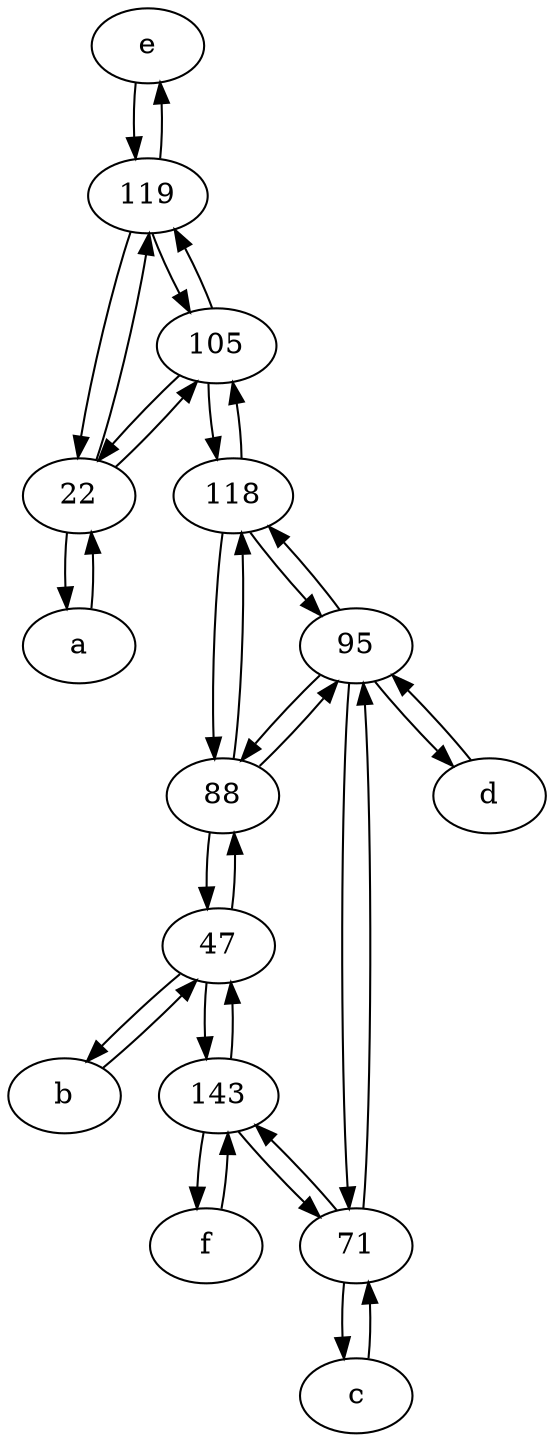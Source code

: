 digraph  {
	e [pos="30,50!"];
	a [pos="40,10!"];
	b [pos="50,20!"];
	143;
	22;
	95;
	c [pos="20,10!"];
	88;
	71;
	119;
	118;
	47;
	d [pos="20,30!"];
	f [pos="15,45!"];
	105;
	119 -> 105;
	47 -> 88;
	71 -> c;
	143 -> 47;
	95 -> 88;
	118 -> 105;
	47 -> 143;
	88 -> 47;
	88 -> 95;
	95 -> 118;
	143 -> 71;
	95 -> 71;
	118 -> 95;
	118 -> 88;
	c -> 71;
	d -> 95;
	105 -> 118;
	71 -> 143;
	47 -> b;
	71 -> 95;
	a -> 22;
	e -> 119;
	22 -> a;
	b -> 47;
	95 -> d;
	119 -> 22;
	105 -> 22;
	105 -> 119;
	119 -> e;
	88 -> 118;
	f -> 143;
	143 -> f;
	22 -> 119;
	22 -> 105;

	}